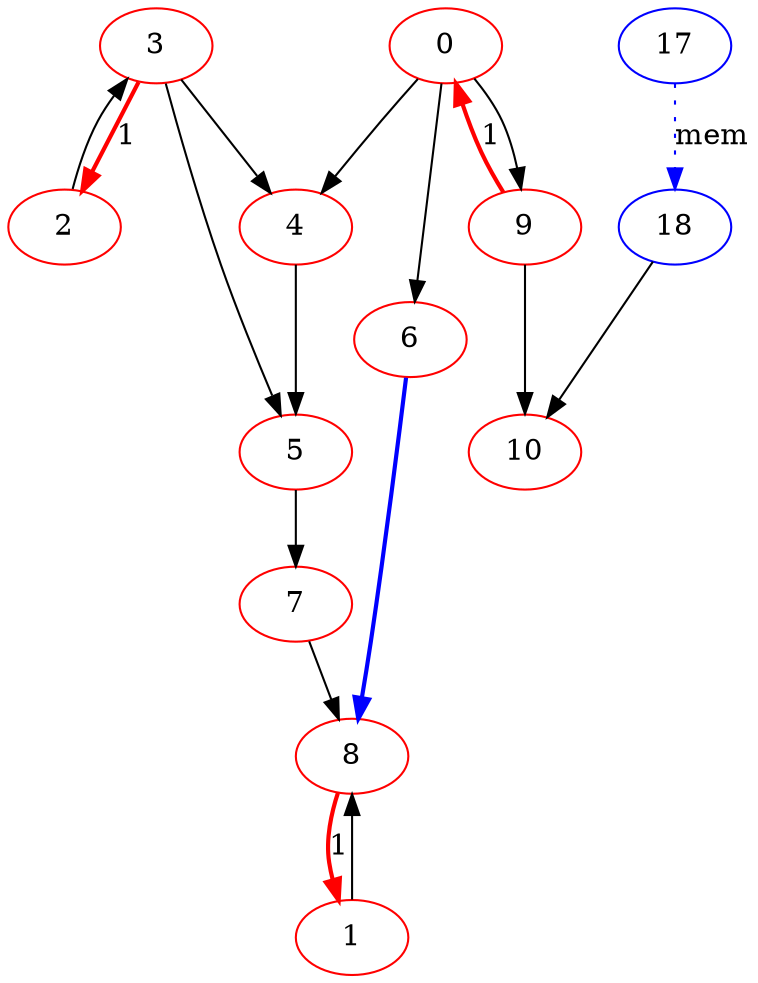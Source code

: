digraph original { 
{
0 [color=red ];

1 [color=red ];

2 [color=red ];

3 [color=red ];

4 [color=red ];

5 [color=red ];

6 [color=red ];

7 [color=red ];

8 [color=red ];

9 [color=red ];

10 [color=red ];

17 [color=blue ];

18 [color=blue ];
9 -> 0 [style=bold, color=red, label=1] 
8 -> 1 [style=bold, color=red, label=1] 
3 -> 2 [style=bold, color=red, label=1] 
2 -> 3
0 -> 4
3 -> 4
4 -> 5
3 -> 5
0 -> 6
5 -> 7
6 -> 8 [style=bold, color=blue ]
7 -> 8
1 -> 8
0 -> 9
9 -> 10
17 -> 18 [style=dotted, color=blue, label= mem] 
18 -> 10

}

}